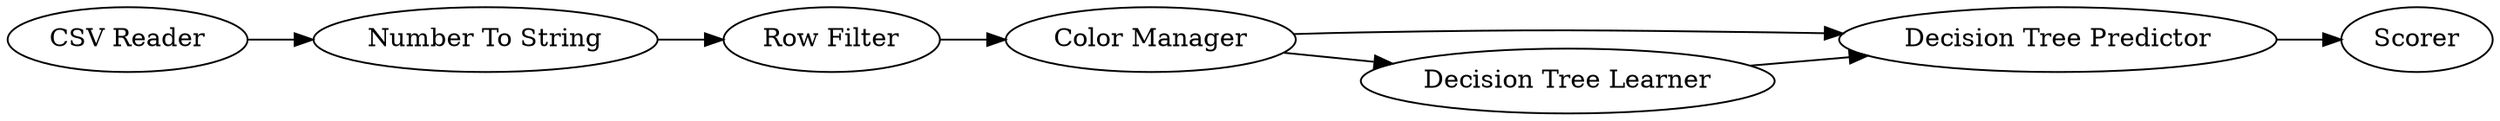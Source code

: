 digraph {
	1 -> 4
	7 -> 3
	3 -> 5
	2 -> 3
	6 -> 7
	4 -> 6
	7 -> 2
	5 [label=Scorer]
	1 [label="CSV Reader"]
	7 [label="Color Manager"]
	4 [label="Number To String"]
	6 [label="Row Filter"]
	3 [label="Decision Tree Predictor"]
	2 [label="Decision Tree Learner"]
	rankdir=LR
}
